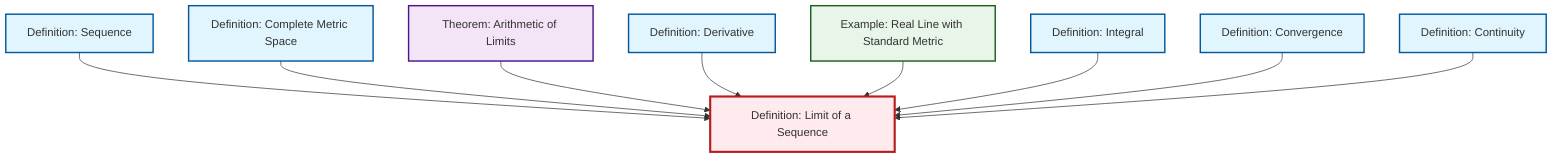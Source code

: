 graph TD
    classDef definition fill:#e1f5fe,stroke:#01579b,stroke-width:2px
    classDef theorem fill:#f3e5f5,stroke:#4a148c,stroke-width:2px
    classDef axiom fill:#fff3e0,stroke:#e65100,stroke-width:2px
    classDef example fill:#e8f5e9,stroke:#1b5e20,stroke-width:2px
    classDef current fill:#ffebee,stroke:#b71c1c,stroke-width:3px
    def-integral["Definition: Integral"]:::definition
    def-sequence["Definition: Sequence"]:::definition
    ex-real-line-metric["Example: Real Line with Standard Metric"]:::example
    def-continuity["Definition: Continuity"]:::definition
    def-convergence["Definition: Convergence"]:::definition
    def-limit["Definition: Limit of a Sequence"]:::definition
    def-derivative["Definition: Derivative"]:::definition
    thm-limit-arithmetic["Theorem: Arithmetic of Limits"]:::theorem
    def-complete-metric-space["Definition: Complete Metric Space"]:::definition
    def-sequence --> def-limit
    def-complete-metric-space --> def-limit
    thm-limit-arithmetic --> def-limit
    def-derivative --> def-limit
    ex-real-line-metric --> def-limit
    def-integral --> def-limit
    def-convergence --> def-limit
    def-continuity --> def-limit
    class def-limit current